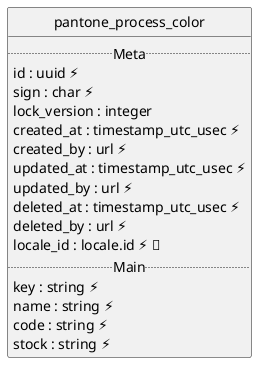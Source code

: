 @startuml uml
skinparam monochrome true
skinparam linetype ortho
hide circle

entity pantone_process_color {
  .. Meta ..
  id : uuid ⚡
  sign : char ⚡
  lock_version : integer
  created_at : timestamp_utc_usec ⚡
  created_by : url ⚡
  updated_at : timestamp_utc_usec ⚡
  updated_by : url ⚡
  deleted_at : timestamp_utc_usec ⚡
  deleted_by : url ⚡
  locale_id : locale.id ⚡ 🔑
  .. Main ..
  key : string ⚡
  name : string ⚡
  code : string ⚡
  stock : string ⚡
}

@enduml
